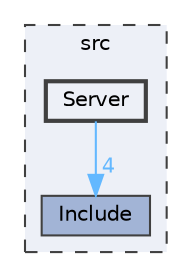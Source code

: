digraph "src/Server"
{
 // LATEX_PDF_SIZE
  bgcolor="transparent";
  edge [fontname=Helvetica,fontsize=10,labelfontname=Helvetica,labelfontsize=10];
  node [fontname=Helvetica,fontsize=10,shape=box,height=0.2,width=0.4];
  compound=true
  subgraph clusterdir_68267d1309a1af8e8297ef4c3efbcdba {
    graph [ bgcolor="#edf0f7", pencolor="grey25", label="src", fontname=Helvetica,fontsize=10 style="filled,dashed", URL="dir_68267d1309a1af8e8297ef4c3efbcdba.html",tooltip=""]
  dir_5ee0edab4fbf36cc7e28fbed4f17b370 [label="Include", fillcolor="#a2b4d6", color="grey25", style="filled", URL="dir_5ee0edab4fbf36cc7e28fbed4f17b370.html",tooltip=""];
  dir_f6675a7e1cd1d6d7f6e5e9669ead62e8 [label="Server", fillcolor="#edf0f7", color="grey25", style="filled,bold", URL="dir_f6675a7e1cd1d6d7f6e5e9669ead62e8.html",tooltip=""];
  }
  dir_f6675a7e1cd1d6d7f6e5e9669ead62e8->dir_5ee0edab4fbf36cc7e28fbed4f17b370 [headlabel="4", labeldistance=1.5 headhref="dir_000015_000014.html" color="steelblue1" fontcolor="steelblue1"];
}
